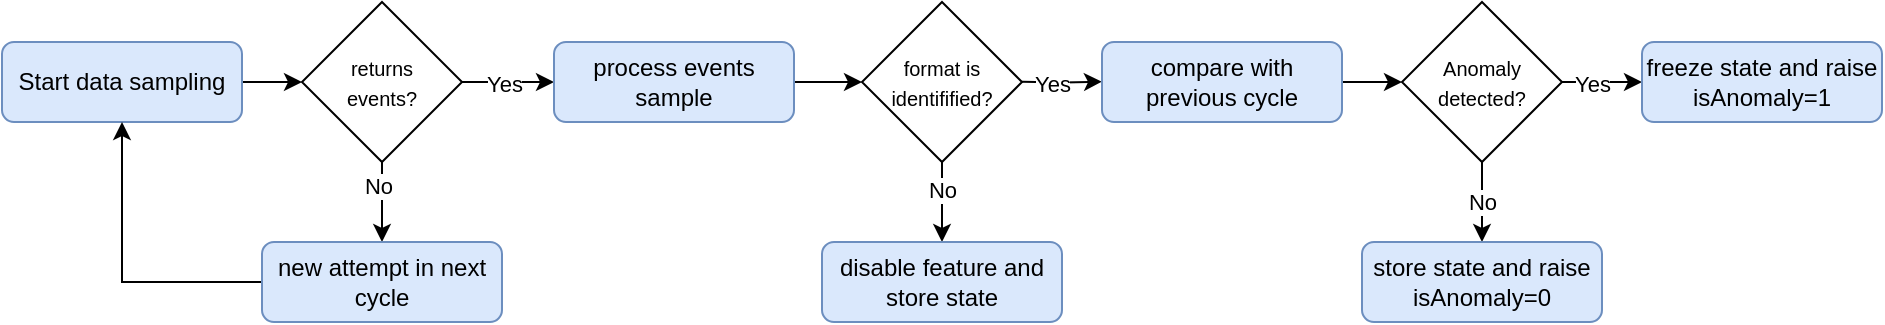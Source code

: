 <mxfile version="13.5.8" type="device"><diagram id="C5RBs43oDa-KdzZeNtuy" name="Page-1"><mxGraphModel dx="1298" dy="762" grid="1" gridSize="10" guides="1" tooltips="1" connect="1" arrows="1" fold="1" page="1" pageScale="1" pageWidth="1169" pageHeight="827" math="0" shadow="0"><root><mxCell id="WIyWlLk6GJQsqaUBKTNV-0"/><mxCell id="WIyWlLk6GJQsqaUBKTNV-1" parent="WIyWlLk6GJQsqaUBKTNV-0"/><mxCell id="oLMR6k53g1qfLYaWEd41-2" style="edgeStyle=orthogonalEdgeStyle;rounded=0;orthogonalLoop=1;jettySize=auto;html=1;exitX=1;exitY=0.5;exitDx=0;exitDy=0;entryX=0;entryY=0.5;entryDx=0;entryDy=0;" edge="1" parent="WIyWlLk6GJQsqaUBKTNV-1" source="WIyWlLk6GJQsqaUBKTNV-3" target="oLMR6k53g1qfLYaWEd41-0"><mxGeometry relative="1" as="geometry"/></mxCell><mxCell id="WIyWlLk6GJQsqaUBKTNV-3" value="Start data sampling" style="rounded=1;whiteSpace=wrap;html=1;fontSize=12;glass=0;strokeWidth=1;shadow=0;fillColor=#dae8fc;strokeColor=#6c8ebf;" parent="WIyWlLk6GJQsqaUBKTNV-1" vertex="1"><mxGeometry x="110" y="280" width="120" height="40" as="geometry"/></mxCell><mxCell id="oLMR6k53g1qfLYaWEd41-5" style="edgeStyle=orthogonalEdgeStyle;rounded=0;orthogonalLoop=1;jettySize=auto;html=1;exitX=1;exitY=0.5;exitDx=0;exitDy=0;" edge="1" parent="WIyWlLk6GJQsqaUBKTNV-1" source="oLMR6k53g1qfLYaWEd41-0" target="oLMR6k53g1qfLYaWEd41-4"><mxGeometry relative="1" as="geometry"/></mxCell><mxCell id="oLMR6k53g1qfLYaWEd41-9" value="Yes" style="edgeLabel;html=1;align=center;verticalAlign=middle;resizable=0;points=[];" vertex="1" connectable="0" parent="oLMR6k53g1qfLYaWEd41-5"><mxGeometry x="-0.087" y="-1" relative="1" as="geometry"><mxPoint as="offset"/></mxGeometry></mxCell><mxCell id="oLMR6k53g1qfLYaWEd41-8" style="edgeStyle=orthogonalEdgeStyle;rounded=0;orthogonalLoop=1;jettySize=auto;html=1;exitX=0.5;exitY=1;exitDx=0;exitDy=0;entryX=0.5;entryY=0;entryDx=0;entryDy=0;" edge="1" parent="WIyWlLk6GJQsqaUBKTNV-1" source="oLMR6k53g1qfLYaWEd41-0" target="oLMR6k53g1qfLYaWEd41-7"><mxGeometry relative="1" as="geometry"/></mxCell><mxCell id="oLMR6k53g1qfLYaWEd41-10" value="No" style="edgeLabel;html=1;align=center;verticalAlign=middle;resizable=0;points=[];" vertex="1" connectable="0" parent="oLMR6k53g1qfLYaWEd41-8"><mxGeometry x="-0.4" y="-2" relative="1" as="geometry"><mxPoint as="offset"/></mxGeometry></mxCell><mxCell id="oLMR6k53g1qfLYaWEd41-0" value="&lt;font style=&quot;font-size: 10px&quot;&gt;returns&lt;br&gt;events?&lt;/font&gt;" style="rhombus;whiteSpace=wrap;html=1;" vertex="1" parent="WIyWlLk6GJQsqaUBKTNV-1"><mxGeometry x="260" y="260" width="80" height="80" as="geometry"/></mxCell><mxCell id="oLMR6k53g1qfLYaWEd41-14" style="edgeStyle=orthogonalEdgeStyle;rounded=0;orthogonalLoop=1;jettySize=auto;html=1;exitX=1;exitY=0.5;exitDx=0;exitDy=0;entryX=0;entryY=0.5;entryDx=0;entryDy=0;" edge="1" parent="WIyWlLk6GJQsqaUBKTNV-1" source="oLMR6k53g1qfLYaWEd41-4" target="oLMR6k53g1qfLYaWEd41-13"><mxGeometry relative="1" as="geometry"/></mxCell><mxCell id="oLMR6k53g1qfLYaWEd41-4" value="process events&lt;br&gt;sample" style="rounded=1;whiteSpace=wrap;html=1;fontSize=12;glass=0;strokeWidth=1;shadow=0;fillColor=#dae8fc;strokeColor=#6c8ebf;" vertex="1" parent="WIyWlLk6GJQsqaUBKTNV-1"><mxGeometry x="386" y="280" width="120" height="40" as="geometry"/></mxCell><mxCell id="oLMR6k53g1qfLYaWEd41-15" style="edgeStyle=orthogonalEdgeStyle;rounded=0;orthogonalLoop=1;jettySize=auto;html=1;exitX=0;exitY=0.5;exitDx=0;exitDy=0;entryX=0.5;entryY=1;entryDx=0;entryDy=0;" edge="1" parent="WIyWlLk6GJQsqaUBKTNV-1" source="oLMR6k53g1qfLYaWEd41-7" target="WIyWlLk6GJQsqaUBKTNV-3"><mxGeometry relative="1" as="geometry"/></mxCell><mxCell id="oLMR6k53g1qfLYaWEd41-7" value="new attempt in next cycle" style="rounded=1;whiteSpace=wrap;html=1;fontSize=12;glass=0;strokeWidth=1;shadow=0;fillColor=#dae8fc;strokeColor=#6c8ebf;" vertex="1" parent="WIyWlLk6GJQsqaUBKTNV-1"><mxGeometry x="240" y="380" width="120" height="40" as="geometry"/></mxCell><mxCell id="oLMR6k53g1qfLYaWEd41-18" style="edgeStyle=orthogonalEdgeStyle;rounded=0;orthogonalLoop=1;jettySize=auto;html=1;exitX=1;exitY=0.5;exitDx=0;exitDy=0;entryX=0;entryY=0.5;entryDx=0;entryDy=0;" edge="1" parent="WIyWlLk6GJQsqaUBKTNV-1"><mxGeometry relative="1" as="geometry"><mxPoint x="620" y="299.83" as="sourcePoint"/><mxPoint x="660" y="299.83" as="targetPoint"/></mxGeometry></mxCell><mxCell id="oLMR6k53g1qfLYaWEd41-19" value="Yes" style="edgeLabel;html=1;align=center;verticalAlign=middle;resizable=0;points=[];" vertex="1" connectable="0" parent="oLMR6k53g1qfLYaWEd41-18"><mxGeometry x="0.05" y="1" relative="1" as="geometry"><mxPoint x="-5" y="1.17" as="offset"/></mxGeometry></mxCell><mxCell id="oLMR6k53g1qfLYaWEd41-33" style="edgeStyle=orthogonalEdgeStyle;rounded=0;orthogonalLoop=1;jettySize=auto;html=1;exitX=0.5;exitY=1;exitDx=0;exitDy=0;entryX=0.5;entryY=0;entryDx=0;entryDy=0;" edge="1" parent="WIyWlLk6GJQsqaUBKTNV-1" source="oLMR6k53g1qfLYaWEd41-13" target="oLMR6k53g1qfLYaWEd41-21"><mxGeometry relative="1" as="geometry"/></mxCell><mxCell id="oLMR6k53g1qfLYaWEd41-34" value="No" style="edgeLabel;html=1;align=center;verticalAlign=middle;resizable=0;points=[];" vertex="1" connectable="0" parent="oLMR6k53g1qfLYaWEd41-33"><mxGeometry x="-0.3" relative="1" as="geometry"><mxPoint as="offset"/></mxGeometry></mxCell><mxCell id="oLMR6k53g1qfLYaWEd41-13" value="&lt;font style=&quot;font-size: 10px&quot;&gt;format is identifified?&lt;/font&gt;" style="rhombus;whiteSpace=wrap;html=1;" vertex="1" parent="WIyWlLk6GJQsqaUBKTNV-1"><mxGeometry x="540" y="260" width="80" height="80" as="geometry"/></mxCell><mxCell id="oLMR6k53g1qfLYaWEd41-25" style="edgeStyle=orthogonalEdgeStyle;rounded=0;orthogonalLoop=1;jettySize=auto;html=1;exitX=1;exitY=0.5;exitDx=0;exitDy=0;" edge="1" parent="WIyWlLk6GJQsqaUBKTNV-1" source="oLMR6k53g1qfLYaWEd41-17" target="oLMR6k53g1qfLYaWEd41-24"><mxGeometry relative="1" as="geometry"/></mxCell><mxCell id="oLMR6k53g1qfLYaWEd41-17" value="compare with previous cycle" style="rounded=1;whiteSpace=wrap;html=1;fontSize=12;glass=0;strokeWidth=1;shadow=0;fillColor=#dae8fc;strokeColor=#6c8ebf;" vertex="1" parent="WIyWlLk6GJQsqaUBKTNV-1"><mxGeometry x="660" y="280" width="120" height="40" as="geometry"/></mxCell><mxCell id="oLMR6k53g1qfLYaWEd41-21" value="disable feature and store state" style="rounded=1;whiteSpace=wrap;html=1;fontSize=12;glass=0;strokeWidth=1;shadow=0;fillColor=#dae8fc;strokeColor=#6c8ebf;" vertex="1" parent="WIyWlLk6GJQsqaUBKTNV-1"><mxGeometry x="520" y="380" width="120" height="40" as="geometry"/></mxCell><mxCell id="oLMR6k53g1qfLYaWEd41-28" style="edgeStyle=orthogonalEdgeStyle;rounded=0;orthogonalLoop=1;jettySize=auto;html=1;exitX=1;exitY=0.5;exitDx=0;exitDy=0;entryX=0;entryY=0.5;entryDx=0;entryDy=0;" edge="1" parent="WIyWlLk6GJQsqaUBKTNV-1" source="oLMR6k53g1qfLYaWEd41-24" target="oLMR6k53g1qfLYaWEd41-27"><mxGeometry relative="1" as="geometry"/></mxCell><mxCell id="oLMR6k53g1qfLYaWEd41-29" value="Yes" style="edgeLabel;html=1;align=center;verticalAlign=middle;resizable=0;points=[];" vertex="1" connectable="0" parent="oLMR6k53g1qfLYaWEd41-28"><mxGeometry x="-0.276" y="-1" relative="1" as="geometry"><mxPoint as="offset"/></mxGeometry></mxCell><mxCell id="oLMR6k53g1qfLYaWEd41-35" style="edgeStyle=orthogonalEdgeStyle;rounded=0;orthogonalLoop=1;jettySize=auto;html=1;exitX=0.5;exitY=1;exitDx=0;exitDy=0;entryX=0.5;entryY=0;entryDx=0;entryDy=0;" edge="1" parent="WIyWlLk6GJQsqaUBKTNV-1" source="oLMR6k53g1qfLYaWEd41-24" target="oLMR6k53g1qfLYaWEd41-30"><mxGeometry relative="1" as="geometry"/></mxCell><mxCell id="oLMR6k53g1qfLYaWEd41-36" value="No" style="edgeLabel;html=1;align=center;verticalAlign=middle;resizable=0;points=[];" vertex="1" connectable="0" parent="oLMR6k53g1qfLYaWEd41-35"><mxGeometry relative="1" as="geometry"><mxPoint as="offset"/></mxGeometry></mxCell><mxCell id="oLMR6k53g1qfLYaWEd41-24" value="&lt;font style=&quot;font-size: 10px&quot;&gt;Anomaly detected?&lt;/font&gt;" style="rhombus;whiteSpace=wrap;html=1;" vertex="1" parent="WIyWlLk6GJQsqaUBKTNV-1"><mxGeometry x="810" y="260" width="80" height="80" as="geometry"/></mxCell><mxCell id="oLMR6k53g1qfLYaWEd41-27" value="freeze state and raise isAnomaly=1" style="rounded=1;whiteSpace=wrap;html=1;fontSize=12;glass=0;strokeWidth=1;shadow=0;fillColor=#dae8fc;strokeColor=#6c8ebf;" vertex="1" parent="WIyWlLk6GJQsqaUBKTNV-1"><mxGeometry x="930" y="280" width="120" height="40" as="geometry"/></mxCell><mxCell id="oLMR6k53g1qfLYaWEd41-30" value="store state and raise isAnomaly=0" style="rounded=1;whiteSpace=wrap;html=1;fontSize=12;glass=0;strokeWidth=1;shadow=0;fillColor=#dae8fc;strokeColor=#6c8ebf;" vertex="1" parent="WIyWlLk6GJQsqaUBKTNV-1"><mxGeometry x="790" y="380" width="120" height="40" as="geometry"/></mxCell></root></mxGraphModel></diagram></mxfile>